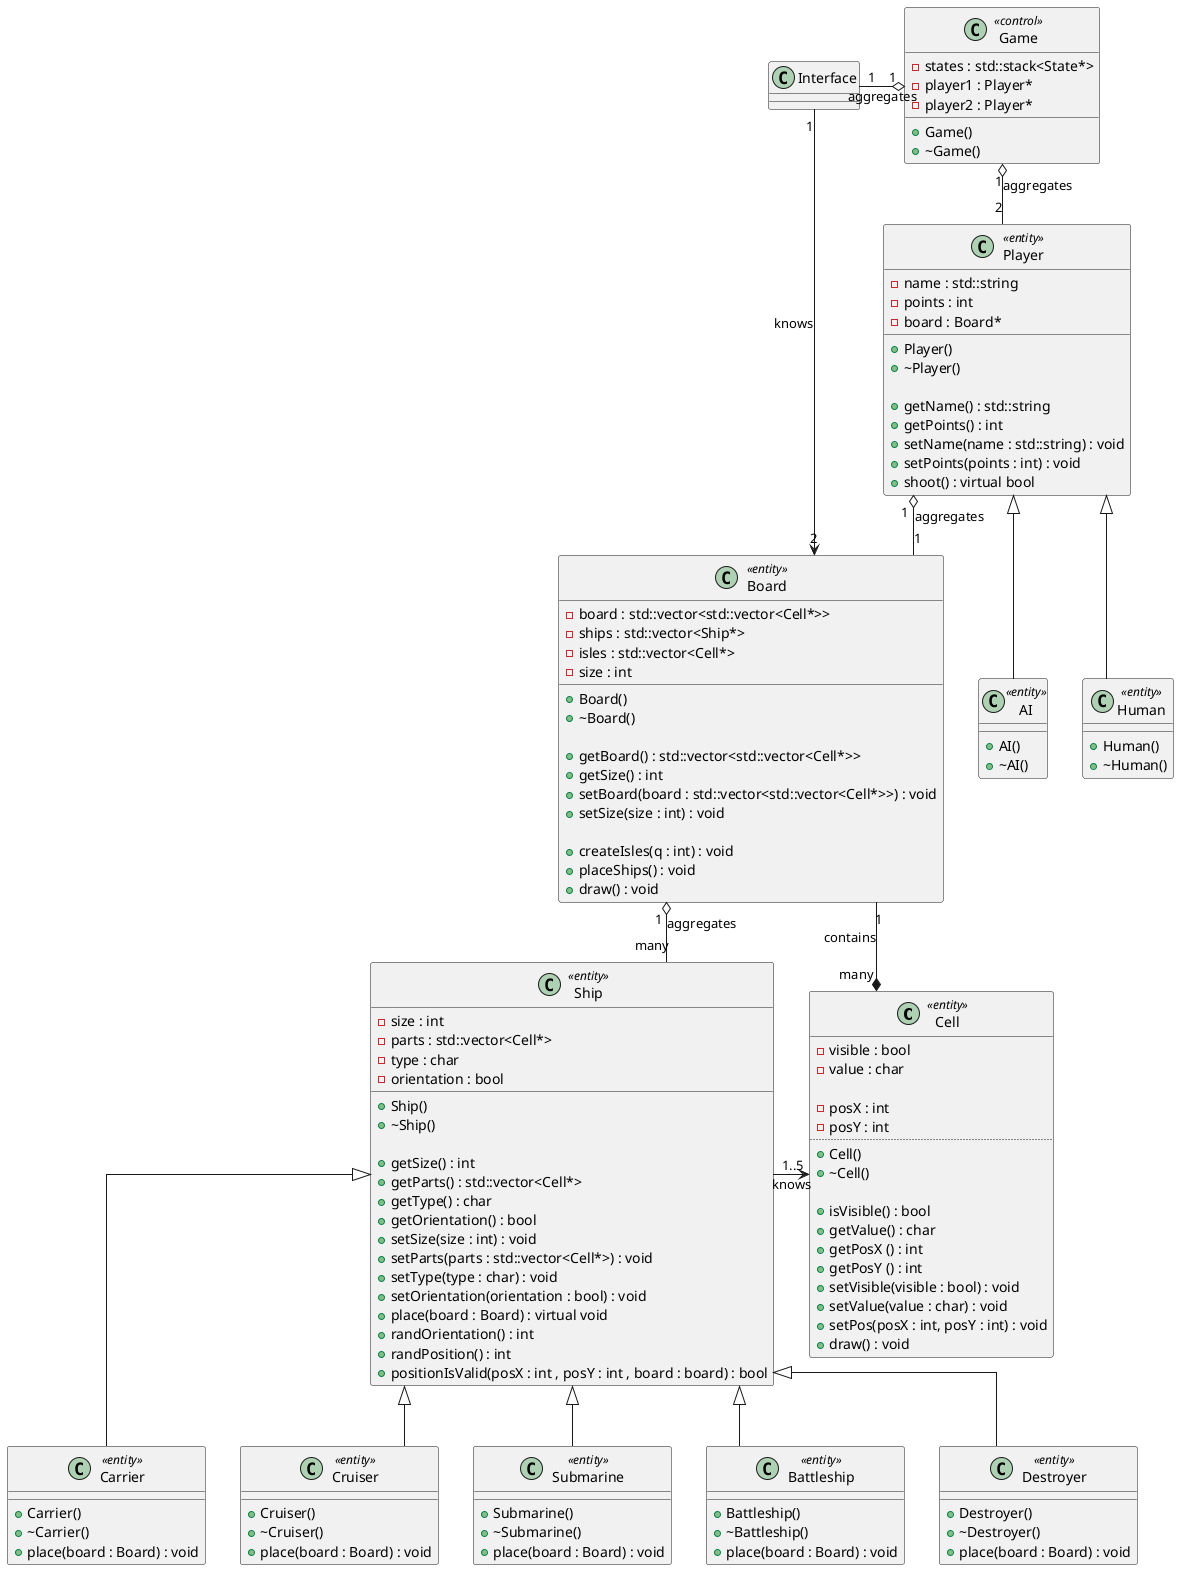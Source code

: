 @startuml Classes

skinparam linetype polyline
skinparam linetype ortho

class Cell <<entity>>{
    - visible : bool
    - value : char

    - posX : int
    - posY : int
    ..
    + Cell()
    + ~Cell()

    + isVisible() : bool
    + getValue() : char
    + getPosX () : int
    + getPosY () : int
    + setVisible(visible : bool) : void
    + setValue(value : char) : void
    + setPos(posX : int, posY : int) : void
    + draw() : void
}

class Board <<entity>>{
    - board : std::vector<std::vector<Cell*>>
    - ships : std::vector<Ship*>
    - isles : std::vector<Cell*>
    - size : int

    + Board()
    + ~Board()

    + getBoard() : std::vector<std::vector<Cell*>>
    + getSize() : int
    + setBoard(board : std::vector<std::vector<Cell*>>) : void
    + setSize(size : int) : void

    + createIsles(q : int) : void
    + placeShips() : void
    + draw() : void
}

class Ship <<entity>>{
    - size : int
    - parts : std::vector<Cell*>
    - type : char
    - orientation : bool

    + Ship()
    + ~Ship()

    + getSize() : int
    + getParts() : std::vector<Cell*>
    + getType() : char
    + getOrientation() : bool
    + setSize(size : int) : void
    + setParts(parts : std::vector<Cell*>) : void
    + setType(type : char) : void
    + setOrientation(orientation : bool) : void
    + place(board : Board) : virtual void
    + randOrientation() : int 
    + randPosition() : int
    + positionIsValid(posX : int , posY : int , board : board) : bool
}

class Carrier <<entity>> extends Ship{
    + Carrier()
    + ~Carrier()
    + place(board : Board) : void
}

class Cruiser <<entity>> extends Ship{
    + Cruiser()
    + ~Cruiser()
    + place(board : Board) : void
}

class Submarine <<entity>> extends Ship{
    + Submarine()
    + ~Submarine()
    + place(board : Board) : void
}

class Battleship <<entity>> extends Ship{
    + Battleship()
    + ~Battleship()
    + place(board : Board) : void
}

class Destroyer <<entity>> extends Ship{
    + Destroyer()
    + ~Destroyer()
    + place(board : Board) : void
}

class Player <<entity>>{
    - name : std::string
    - points : int
    - board : Board*

    + Player()
    + ~Player()

    + getName() : std::string
    + getPoints() : int
    + setName(name : std::string) : void
    + setPoints(points : int) : void
    + shoot() : virtual bool
}

class AI <<entity>> extends Player{
    + AI()
    + ~AI()
}

class Human <<entity>> extends Player{
    + Human()
    + ~Human()
}

class Game <<control>>{
    - states : std::stack<State*>
    - player1 : Player*
    - player2 : Player*

    + Game()
    + ~Game()
}

class Interface{

}

Board "1" --* "many" Cell : contains
Ship -r-> "1..5" Cell : knows
Game "1" o-- "2" Player : aggregates
Board "1" o-- "many" Ship : aggregates
Player "1" o-- "1" Board : aggregates
Game "1" o-l- "1" Interface : aggregates
Interface "1" --> "2" Board : knows

@enduml